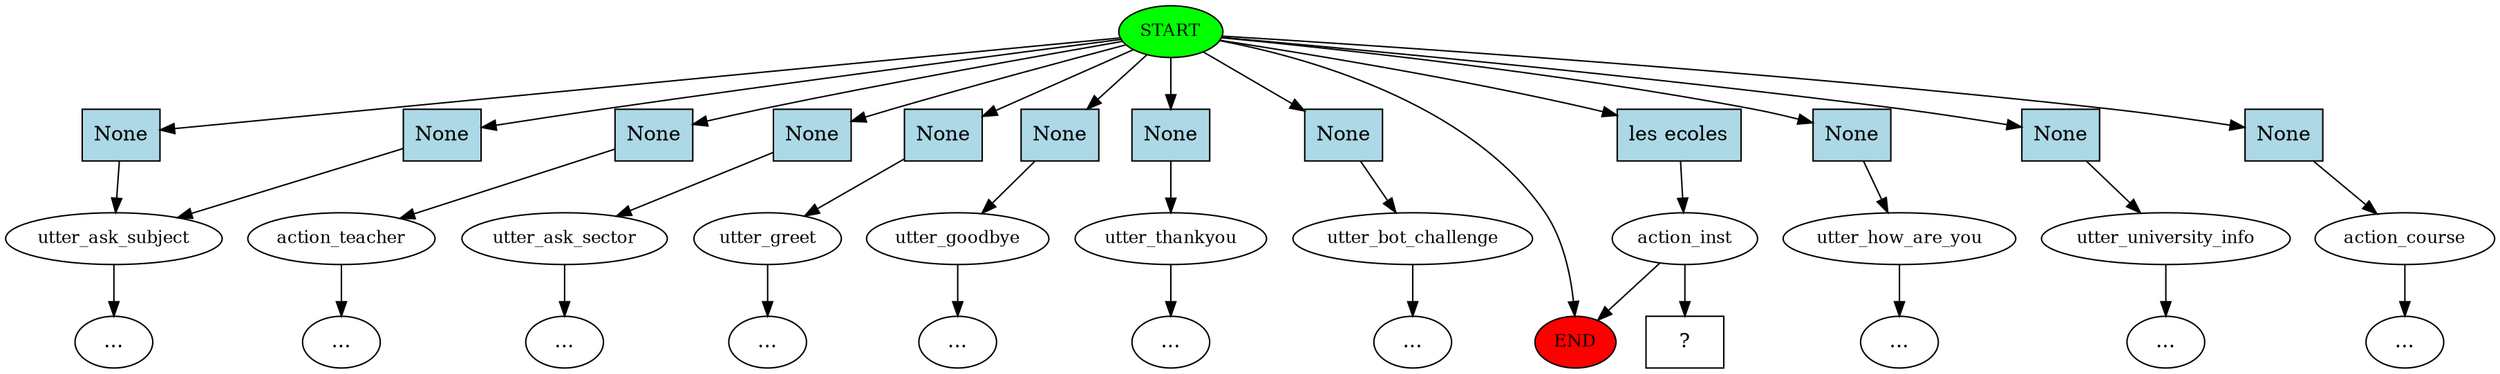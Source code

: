 digraph  {
0 [class="start active", fillcolor=green, fontsize=12, label=START, style=filled];
"-1" [class=end, fillcolor=red, fontsize=12, label=END, style=filled];
1 [class="", fontsize=12, label=utter_ask_subject];
3 [class="", fontsize=12, label=action_teacher];
"-5" [class=ellipsis, label="..."];
4 [class="", fontsize=12, label=utter_ask_sector];
"-6" [class=ellipsis, label="..."];
"-8" [class=ellipsis, label="..."];
7 [class="", fontsize=12, label=utter_greet];
"-9" [class=ellipsis, label="..."];
8 [class="", fontsize=12, label=utter_goodbye];
"-10" [class=ellipsis, label="..."];
9 [class="", fontsize=12, label=utter_thankyou];
"-11" [class=ellipsis, label="..."];
10 [class="", fontsize=12, label=utter_bot_challenge];
"-12" [class=ellipsis, label="..."];
11 [class="", fontsize=12, label=utter_how_are_you];
"-13" [class=ellipsis, label="..."];
12 [class="", fontsize=12, label=utter_university_info];
"-14" [class=ellipsis, label="..."];
13 [class=active, fontsize=12, label=action_inst];
14 [class="", fontsize=12, label=action_course];
"-15" [class=ellipsis, label="..."];
19 [class="intent dashed active", label="  ?  ", shape=rect];
20 [class=intent, fillcolor=lightblue, label=None, shape=rect, style=filled];
21 [class=intent, fillcolor=lightblue, label=None, shape=rect, style=filled];
22 [class=intent, fillcolor=lightblue, label=None, shape=rect, style=filled];
23 [class=intent, fillcolor=lightblue, label=None, shape=rect, style=filled];
24 [class=intent, fillcolor=lightblue, label=None, shape=rect, style=filled];
25 [class=intent, fillcolor=lightblue, label=None, shape=rect, style=filled];
26 [class=intent, fillcolor=lightblue, label=None, shape=rect, style=filled];
27 [class=intent, fillcolor=lightblue, label=None, shape=rect, style=filled];
28 [class=intent, fillcolor=lightblue, label=None, shape=rect, style=filled];
29 [class=intent, fillcolor=lightblue, label=None, shape=rect, style=filled];
30 [class="intent active", fillcolor=lightblue, label="les ecoles", shape=rect, style=filled];
31 [class=intent, fillcolor=lightblue, label=None, shape=rect, style=filled];
0 -> "-1"  [class="", key=NONE, label=""];
0 -> 20  [class="", key=0];
0 -> 21  [class="", key=0];
0 -> 22  [class="", key=0];
0 -> 23  [class="", key=0];
0 -> 24  [class="", key=0];
0 -> 25  [class="", key=0];
0 -> 26  [class="", key=0];
0 -> 27  [class="", key=0];
0 -> 28  [class="", key=0];
0 -> 29  [class="", key=0];
0 -> 30  [class=active, key=0];
0 -> 31  [class="", key=0];
1 -> "-8"  [class="", key=NONE, label=""];
3 -> "-5"  [class="", key=NONE, label=""];
4 -> "-6"  [class="", key=NONE, label=""];
7 -> "-9"  [class="", key=NONE, label=""];
8 -> "-10"  [class="", key=NONE, label=""];
9 -> "-11"  [class="", key=NONE, label=""];
10 -> "-12"  [class="", key=NONE, label=""];
11 -> "-13"  [class="", key=NONE, label=""];
12 -> "-14"  [class="", key=NONE, label=""];
13 -> "-1"  [class="", key=NONE, label=""];
13 -> 19  [class=active, key=NONE, label=""];
14 -> "-15"  [class="", key=NONE, label=""];
20 -> 1  [class="", key=0];
21 -> 1  [class="", key=0];
22 -> 3  [class="", key=0];
23 -> 4  [class="", key=0];
24 -> 7  [class="", key=0];
25 -> 8  [class="", key=0];
26 -> 9  [class="", key=0];
27 -> 10  [class="", key=0];
28 -> 11  [class="", key=0];
29 -> 12  [class="", key=0];
30 -> 13  [class=active, key=0];
31 -> 14  [class="", key=0];
}
